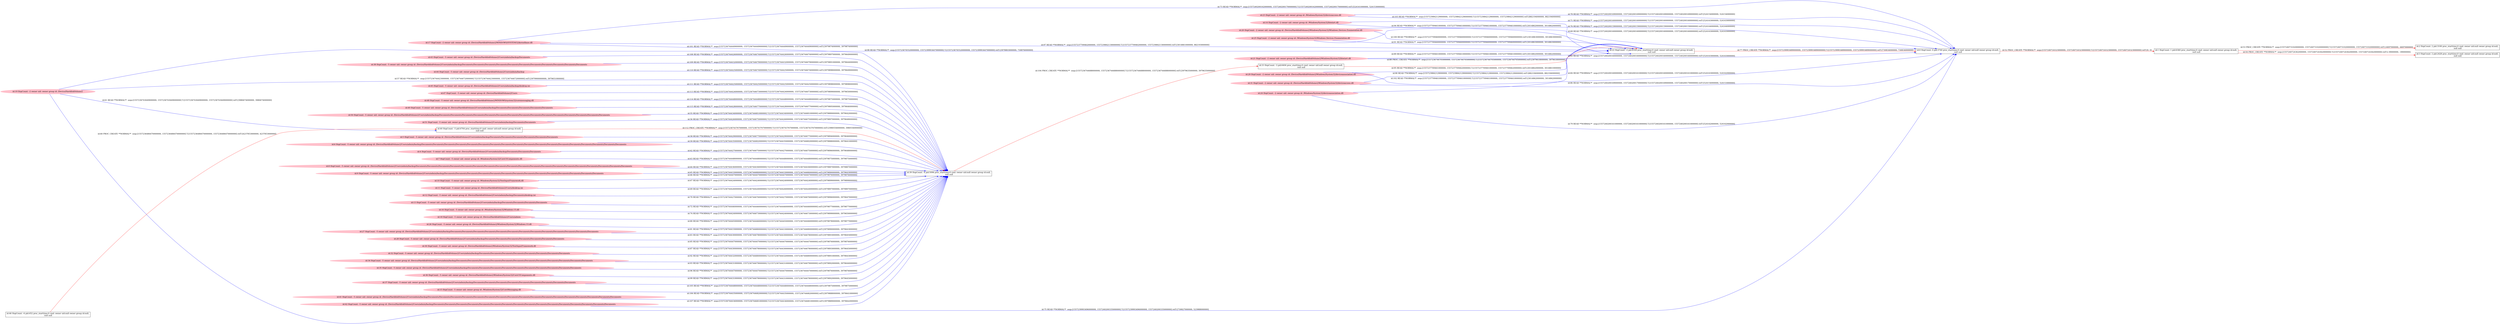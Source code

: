 digraph  {
rankdir=LR
"0"[color=black,label="id:0 HopCount: 0 pid:3740 proc_starttime:0 cmd: owner uid:null owner group id:null,\n null null", shape=box,style=solid];
"1"[color=black,label="id:1 HopCount: 1 pid:6360 proc_starttime:0 cmd: owner uid:null owner group id:null,\n null null", shape=box,style=solid];
"0" -> "1" [id=52,__obj="PROC_CREATE"color=red,label="id:52 PROC_CREATE **NORMAL**  seqs:[1557240724323000000, 1557240724323000000] T:[1557240724323000000, 1557240724323000000] relT:[0, 0]",style=solid];
"2"[color=black,label="id:2 HopCount: 2 pid:3100 proc_starttime:0 cmd: owner uid:null owner group id:null,\n null null", shape=box,style=solid];
"1" -> "2" [id=53,__obj="PROC_CREATE"color=red,label="id:53 PROC_CREATE **NORMAL**  seqs:[1557240731020000000, 1557240731020000000] T:[1557240731020000000, 1557240731020000000] relT:[-6697000000, -6697000000]",style=solid];
"3"[color=black,label="id:3 HopCount: 2 pid:2428 proc_starttime:0 cmd: owner uid:null owner group id:null,\n null null", shape=box,style=solid];
"1" -> "3" [id=54,__obj="PROC_CREATE"color=red,label="id:54 PROC_CREATE **NORMAL**  seqs:[1557240724362000000, 1557240724362000000] T:[1557240724362000000, 1557240724362000000] relT:[-39000000, -39000000]",style=solid];
"50"[color=pink,label="id:50 HopCount: -5 owner uid: owner group id: /Device/HarddiskVolume2/Users/admin/backup/Documents/Documents/Documents/Documents/Documents/Documents/Documents/Documents/Documents/Documents/Documents/Documents/Documents/Documents/Documents ", shape=oval,style=filled];
"39"[color=black,label="id:39 HopCount: -4 pid:5096 proc_starttime:0 cmd: owner uid:null owner group id:null,\n null null", shape=box,style=solid];
"50" -> "39" [id=55,__obj="READ"color=blue,label="id:55 READ **NORMAL**  seqs:[1557236744434000000, 1557236744681000000] T:[1557236744434000000, 1557236744681000000] relT:[3979889000000, 3979642000000]",style=solid];
"51"[color=pink,label="id:51 HopCount: -5 owner uid: owner group id: /Device/HarddiskVolume2/Users/admin/backup/Documents/Documents ", shape=oval,style=filled];
"51" -> "39" [id=56,__obj="READ"color=blue,label="id:56 READ **NORMAL**  seqs:[1557236744426000000, 1557236744675000000] T:[1557236744426000000, 1557236744675000000] relT:[3979897000000, 3979648000000]",style=solid];
"19"[color=pink,label="id:19 HopCount: -2 owner uid: owner group id: /Device/HarddiskVolume2 ", shape=oval,style=filled];
"19" -> "39" [id=57,__obj="READ"color=blue,label="id:57 READ **NORMAL**  seqs:[1557236744423000000, 1557236744672000000] T:[1557236744423000000, 1557236744672000000] relT:[3979900000000, 3979651000000]",style=solid];
"5"[color=pink,label="id:5 HopCount: -5 owner uid: owner group id: /Device/HarddiskVolume2/Users/admin/backup/Documents/Documents/Documents/Documents/Documents/Documents ", shape=oval,style=filled];
"5" -> "39" [id=58,__obj="READ"color=blue,label="id:58 READ **NORMAL**  seqs:[1557236744429000000, 1557236744677000000] T:[1557236744429000000, 1557236744677000000] relT:[3979894000000, 3979646000000]",style=solid];
"6"[color=pink,label="id:6 HopCount: -5 owner uid: owner group id: /Device/HarddiskVolume2/Users/admin/backup/Documents/Documents/Documents/Documents/Documents/Documents/Documents/Documents/Documents/Documents/Documents/Documents/Documents/Documents/Documents/Documents/Documents/Documents ", shape=oval,style=filled];
"6" -> "39" [id=59,__obj="READ"color=blue,label="id:59 READ **NORMAL**  seqs:[1557236744435000000, 1557236744682000000] T:[1557236744435000000, 1557236744682000000] relT:[3979888000000, 3979641000000]",style=solid];
"46"[color=black,label="id:46 HopCount: -6 pid:452 proc_starttime:0 cmd: owner uid:null owner group id:null,\n null null", shape=box,style=solid];
"40"[color=black,label="id:40 HopCount: -5 pid:4704 proc_starttime:0 cmd: owner uid:null owner group id:null,\n null null", shape=box,style=solid];
"46" -> "40" [id=60,__obj="PROC_CREATE"color=red,label="id:60 PROC_CREATE **NORMAL**  seqs:[1557236486470000000, 1557236486470000000] T:[1557236486470000000, 1557236486470000000] relT:[4237853000000, 4237853000000]",style=solid];
"19" -> "40" [id=61,__obj="READ"color=blue,label="id:61 READ **NORMAL**  seqs:[1557236743649000000, 1557236743649000000] T:[1557236743649000000, 1557236743649000000] relT:[3980674000000, 3980674000000]",style=solid];
"4"[color=pink,label="id:4 HopCount: -5 owner uid: owner group id: /Device/HarddiskVolume2/Users/admin/backup/Documents/Documents/Documents ", shape=oval,style=filled];
"4" -> "39" [id=62,__obj="READ"color=blue,label="id:62 READ **NORMAL**  seqs:[1557236744427000000, 1557236744675000000] T:[1557236744427000000, 1557236744675000000] relT:[3979896000000, 3979648000000]",style=solid];
"7"[color=pink,label="id:7 HopCount: -5 owner uid: owner group id: /Windows/System32/CoreUIComponents.dll ", shape=oval,style=filled];
"7" -> "39" [id=63,__obj="READ"color=blue,label="id:63 READ **NORMAL**  seqs:[1557236744448000000, 1557236744448000000] T:[1557236744448000000, 1557236744448000000] relT:[3979875000000, 3979875000000]",style=solid];
"8"[color=pink,label="id:8 HopCount: -5 owner uid: owner group id: /Device/HarddiskVolume2/Users/admin/backup/Documents/Documents/Documents/Documents/Documents/Documents/Documents/Documents/Documents/Documents/Documents/Documents/Documents/Documents/Documents/Documents/Documents/Documents/Documents ", shape=oval,style=filled];
"8" -> "39" [id=64,__obj="READ"color=blue,label="id:64 READ **NORMAL**  seqs:[1557236744436000000, 1557236744436000000] T:[1557236744436000000, 1557236744436000000] relT:[3979887000000, 3979887000000]",style=solid];
"9"[color=pink,label="id:9 HopCount: -5 owner uid: owner group id: /Device/HarddiskVolume2/Users/admin/backup/Documents/Documents/Documents/Documents/Documents/Documents/Documents/Documents/Documents/Documents/Documents/Documents/Documents/Documents ", shape=oval,style=filled];
"9" -> "39" [id=65,__obj="READ"color=blue,label="id:65 READ **NORMAL**  seqs:[1557236744433000000, 1557236744680000000] T:[1557236744433000000, 1557236744680000000] relT:[3979890000000, 3979643000000]",style=solid];
"10"[color=pink,label="id:10 HopCount: -5 owner uid: owner group id: /Windows/System32/TextInputFramework.dll ", shape=oval,style=filled];
"10" -> "39" [id=66,__obj="READ"color=blue,label="id:66 READ **NORMAL**  seqs:[1557236744447000000, 1557236744447000000] T:[1557236744447000000, 1557236744447000000] relT:[3979876000000, 3979876000000]",style=solid];
"11"[color=pink,label="id:11 HopCount: -5 owner uid: owner group id: /Device/HarddiskVolume2/Users/desktop.ini ", shape=oval,style=filled];
"11" -> "39" [id=67,__obj="READ"color=blue,label="id:67 READ **NORMAL**  seqs:[1557236744424000000, 1557236744424000000] T:[1557236744424000000, 1557236744424000000] relT:[3979899000000, 3979899000000]",style=solid];
"25"[color=pink,label="id:25 HopCount: -2 owner uid: owner group id: /Windows/System32/Windows.Devices.Enumeration.dll ", shape=oval,style=filled];
"25" -> "0" [id=68,__obj="READ"color=blue,label="id:68 READ **NORMAL**  seqs:[1557240200160000000, 1557240200160000000] T:[1557240200160000000, 1557240200160000000] relT:[524163000000, 524163000000]",style=solid];
"12"[color=pink,label="id:12 HopCount: -5 owner uid: owner group id: /Device/HarddiskVolume2/Users/admin/backup/Documents/desktop.ini ", shape=oval,style=filled];
"12" -> "39" [id=69,__obj="READ"color=blue,label="id:69 READ **NORMAL**  seqs:[1557236744426000000, 1557236744426000000] T:[1557236744426000000, 1557236744426000000] relT:[3979897000000, 3979897000000]",style=solid];
"13"[color=pink,label="id:13 HopCount: -5 owner uid: owner group id: /Device/HarddiskVolume2/Users/admin/backup/Documents/Documents/Documents/Documents ", shape=oval,style=filled];
"13" -> "39" [id=70,__obj="READ"color=blue,label="id:70 READ **NORMAL**  seqs:[1557236744427000000, 1557236744676000000] T:[1557236744427000000, 1557236744676000000] relT:[3979896000000, 3979647000000]",style=solid];
"14"[color=pink,label="id:14 HopCount: -2 owner uid: owner group id: /Windows/System32/biwinrt.dll ", shape=oval,style=filled];
"14" -> "0" [id=71,__obj="READ"color=blue,label="id:71 READ **NORMAL**  seqs:[1557240200160000000, 1557240200160000000] T:[1557240200160000000, 1557240200160000000] relT:[524163000000, 524163000000]",style=solid];
"16"[color=pink,label="id:16 HopCount: -5 owner uid: owner group id: /Windows/System32/Windows.UI.dll ", shape=oval,style=filled];
"16" -> "39" [id=72,__obj="READ"color=blue,label="id:72 READ **NORMAL**  seqs:[1557236744446000000, 1557236744446000000] T:[1557236744446000000, 1557236744446000000] relT:[3979877000000, 3979877000000]",style=solid];
"17"[color=pink,label="id:17 HopCount: -2 owner uid: owner group id: /Device/HarddiskVolume2/WINDOWS/SYSTEM32/kernelbase.dll ", shape=oval,style=filled];
"17" -> "0" [id=73,__obj="READ"color=blue,label="id:73 READ **NORMAL**  seqs:[1557240200162000000, 1557240200170000000] T:[1557240200162000000, 1557240200170000000] relT:[524161000000, 524153000000]",style=solid];
"18"[color=pink,label="id:18 HopCount: -5 owner uid: owner group id: /Device/HarddiskVolume2/Users/admin ", shape=oval,style=filled];
"18" -> "39" [id=74,__obj="READ"color=blue,label="id:74 READ **NORMAL**  seqs:[1557236744424000000, 1557236744673000000] T:[1557236744424000000, 1557236744673000000] relT:[3979899000000, 3979650000000]",style=solid];
"19" -> "0" [id=75,__obj="READ"color=blue,label="id:75 READ **NORMAL**  seqs:[1557239993496000000, 1557240200335000000] T:[1557239993496000000, 1557240200335000000] relT:[730827000000, 523988000000]",style=solid];
"20"[color=pink,label="id:20 HopCount: -2 owner uid: owner group id: /Device/HarddiskVolume2/Windows/System32/Windows.Devices.Enumeration.dll ", shape=oval,style=filled];
"20" -> "0" [id=76,__obj="READ"color=blue,label="id:76 READ **NORMAL**  seqs:[1557240200159000000, 1557240200159000000] T:[1557240200159000000, 1557240200159000000] relT:[524164000000, 524164000000]",style=solid];
"22"[color=black,label="id:22 HopCount: -2 pid:8164 proc_starttime:0 cmd: owner uid:null owner group id:null,\n null null", shape=box,style=solid];
"22" -> "0" [id=77,__obj="PROC_CREATE"color=red,label="id:77 PROC_CREATE **NORMAL**  seqs:[1557239993489000000, 1557239993489000000] T:[1557239993489000000, 1557239993489000000] relT:[730834000000, 730834000000]",style=solid];
"23"[color=pink,label="id:23 HopCount: -2 owner uid: owner group id: /Windows/System32/deviceaccess.dll ", shape=oval,style=filled];
"23" -> "0" [id=78,__obj="READ"color=blue,label="id:78 READ **NORMAL**  seqs:[1557240200169000000, 1557240200169000000] T:[1557240200169000000, 1557240200169000000] relT:[524154000000, 524154000000]",style=solid];
"24"[color=pink,label="id:24 HopCount: -2 owner uid: owner group id: /Windows/System32/deviceassociation.dll ", shape=oval,style=filled];
"24" -> "0" [id=79,__obj="READ"color=blue,label="id:79 READ **NORMAL**  seqs:[1557240200161000000, 1557240200161000000] T:[1557240200161000000, 1557240200161000000] relT:[524162000000, 524162000000]",style=solid];
"26"[color=pink,label="id:26 HopCount: -5 owner uid: owner group id: /Device/HarddiskVolume2/Windows/System32/Windows.UI.dll ", shape=oval,style=filled];
"26" -> "39" [id=80,__obj="READ"color=blue,label="id:80 READ **NORMAL**  seqs:[1557236744445000000, 1557236744446000000] T:[1557236744445000000, 1557236744446000000] relT:[3979878000000, 3979877000000]",style=solid];
"27"[color=pink,label="id:27 HopCount: -5 owner uid: owner group id: /Device/HarddiskVolume2/Users/admin/backup/Documents/Documents/Documents/Documents/Documents/Documents/Documents/Documents/Documents/Documents/Documents/Documents/Documents ", shape=oval,style=filled];
"27" -> "39" [id=81,__obj="READ"color=blue,label="id:81 READ **NORMAL**  seqs:[1557236744433000000, 1557236744680000000] T:[1557236744433000000, 1557236744680000000] relT:[3979890000000, 3979643000000]",style=solid];
"21"[color=pink,label="id:21 HopCount: -2 owner uid: owner group id: /Device/HarddiskVolume2/Windows/System32/biwinrt.dll ", shape=oval,style=filled];
"21" -> "0" [id=82,__obj="READ"color=blue,label="id:82 READ **NORMAL**  seqs:[1557240200160000000, 1557240200160000000] T:[1557240200160000000, 1557240200160000000] relT:[524163000000, 524163000000]",style=solid];
"28"[color=pink,label="id:28 HopCount: -5 owner uid: owner group id: /Device/HarddiskVolume2/Users/admin/backup/Documents/Documents/Documents/Documents/Documents/Documents/Documents ", shape=oval,style=filled];
"28" -> "39" [id=83,__obj="READ"color=blue,label="id:83 READ **NORMAL**  seqs:[1557236744430000000, 1557236744678000000] T:[1557236744430000000, 1557236744678000000] relT:[3979893000000, 3979645000000]",style=solid];
"29"[color=pink,label="id:29 HopCount: -2 owner uid: owner group id: /Device/HarddiskVolume2/Windows/System32/deviceassociation.dll ", shape=oval,style=filled];
"29" -> "0" [id=84,__obj="READ"color=blue,label="id:84 READ **NORMAL**  seqs:[1557240200160000000, 1557240200161000000] T:[1557240200160000000, 1557240200161000000] relT:[524163000000, 524162000000]",style=solid];
"30"[color=pink,label="id:30 HopCount: -5 owner uid: owner group id: /Device/HarddiskVolume2/Windows/System32/TextInputFramework.dll ", shape=oval,style=filled];
"30" -> "39" [id=85,__obj="READ"color=blue,label="id:85 READ **NORMAL**  seqs:[1557236744447000000, 1557236744447000000] T:[1557236744447000000, 1557236744447000000] relT:[3979876000000, 3979876000000]",style=solid];
"31"[color=pink,label="id:31 HopCount: -2 owner uid: owner group id: /Device/HarddiskVolume2/Windows/System32/deviceaccess.dll ", shape=oval,style=filled];
"31" -> "0" [id=86,__obj="READ"color=blue,label="id:86 READ **NORMAL**  seqs:[1557240200169000000, 1557240200170000000] T:[1557240200169000000, 1557240200170000000] relT:[524154000000, 524153000000]",style=solid];
"32"[color=pink,label="id:32 HopCount: -5 owner uid: owner group id: /Device/HarddiskVolume2/Users/admin/backup/Documents/Documents/Documents/Documents/Documents/Documents/Documents/Documents ", shape=oval,style=filled];
"32" -> "39" [id=87,__obj="READ"color=blue,label="id:87 READ **NORMAL**  seqs:[1557236744430000000, 1557236744678000000] T:[1557236744430000000, 1557236744678000000] relT:[3979893000000, 3979645000000]",style=solid];
"33"[color=black,label="id:33 HopCount: -3 pid:6404 proc_starttime:0 cmd: owner uid:null owner group id:null,\n null null", shape=box,style=solid];
"33" -> "22" [id=88,__obj="PROC_CREATE"color=red,label="id:88 PROC_CREATE **NORMAL**  seqs:[1557236744705000000, 1557236744705000000] T:[1557236744705000000, 1557236744705000000] relT:[3979618000000, 3979618000000]",style=solid];
"21" -> "22" [id=89,__obj="READ"color=blue,label="id:89 READ **NORMAL**  seqs:[1557237709461000000, 1557237709461000000] T:[1557237709461000000, 1557237709461000000] relT:[3014862000000, 3014862000000]",style=solid];
"31" -> "22" [id=90,__obj="READ"color=blue,label="id:90 READ **NORMAL**  seqs:[1557239842129000000, 1557239842129000000] T:[1557239842129000000, 1557239842129000000] relT:[882194000000, 882194000000]",style=solid];
"25" -> "22" [id=91,__obj="READ"color=blue,label="id:91 READ **NORMAL**  seqs:[1557237709460000000, 1557237709460000000] T:[1557237709460000000, 1557237709460000000] relT:[3014863000000, 3014863000000]",style=solid];
"34"[color=pink,label="id:34 HopCount: -5 owner uid: owner group id: /Device/HarddiskVolume2/Users/admin/backup/Documents/Documents/Documents/Documents/Documents/Documents/Documents/Documents/Documents/Documents/Documents/Documents ", shape=oval,style=filled];
"34" -> "39" [id=92,__obj="READ"color=blue,label="id:92 READ **NORMAL**  seqs:[1557236744432000000, 1557236744680000000] T:[1557236744432000000, 1557236744680000000] relT:[3979891000000, 3979643000000]",style=solid];
"35"[color=pink,label="id:35 HopCount: -5 owner uid: owner group id: /Device/HarddiskVolume2/Users/admin/backup/Documents/Documents/Documents/Documents/Documents/Documents/Documents/Documents/Documents/Documents ", shape=oval,style=filled];
"35" -> "39" [id=93,__obj="READ"color=blue,label="id:93 READ **NORMAL**  seqs:[1557236744431000000, 1557236744679000000] T:[1557236744431000000, 1557236744679000000] relT:[3979892000000, 3979644000000]",style=solid];
"14" -> "22" [id=94,__obj="READ"color=blue,label="id:94 READ **NORMAL**  seqs:[1557237709461000000, 1557237709461000000] T:[1557237709461000000, 1557237709461000000] relT:[3014862000000, 3014862000000]",style=solid];
"29" -> "22" [id=95,__obj="READ"color=blue,label="id:95 READ **NORMAL**  seqs:[1557237709461000000, 1557237709462000000] T:[1557237709461000000, 1557237709462000000] relT:[3014862000000, 3014861000000]",style=solid];
"36"[color=pink,label="id:36 HopCount: -5 owner uid: owner group id: /Device/HarddiskVolume2/Windows/System32/CoreUIComponents.dll ", shape=oval,style=filled];
"36" -> "39" [id=96,__obj="READ"color=blue,label="id:96 READ **NORMAL**  seqs:[1557236744447000000, 1557236744447000000] T:[1557236744447000000, 1557236744447000000] relT:[3979876000000, 3979876000000]",style=solid];
"17" -> "22" [id=97,__obj="READ"color=blue,label="id:97 READ **NORMAL**  seqs:[1557237709462000000, 1557239842130000000] T:[1557237709462000000, 1557239842130000000] relT:[3014861000000, 882193000000]",style=solid];
"19" -> "22" [id=98,__obj="READ"color=blue,label="id:98 READ **NORMAL**  seqs:[1557236745520000000, 1557239993447000000] T:[1557236745520000000, 1557239993447000000] relT:[3978803000000, 730876000000]",style=solid];
"37"[color=pink,label="id:37 HopCount: -5 owner uid: owner group id: /Device/HarddiskVolume2/Users/admin/backup/Documents/Documents/Documents/Documents/Documents/Documents/Documents/Documents/Documents ", shape=oval,style=filled];
"37" -> "39" [id=99,__obj="READ"color=blue,label="id:99 READ **NORMAL**  seqs:[1557236744431000000, 1557236744678000000] T:[1557236744431000000, 1557236744678000000] relT:[3979892000000, 3979645000000]",style=solid];
"20" -> "22" [id=100,__obj="READ"color=blue,label="id:100 READ **NORMAL**  seqs:[1557237709460000000, 1557237709460000000] T:[1557237709460000000, 1557237709460000000] relT:[3014863000000, 3014863000000]",style=solid];
"17" -> "39" [id=101,__obj="READ"color=blue,label="id:101 READ **NORMAL**  seqs:[1557236744449000000, 1557236744449000000] T:[1557236744449000000, 1557236744449000000] relT:[3979874000000, 3979874000000]",style=solid];
"24" -> "22" [id=102,__obj="READ"color=blue,label="id:102 READ **NORMAL**  seqs:[1557237709461000000, 1557237709461000000] T:[1557237709461000000, 1557237709461000000] relT:[3014862000000, 3014862000000]",style=solid];
"23" -> "22" [id=103,__obj="READ"color=blue,label="id:103 READ **NORMAL**  seqs:[1557239842129000000, 1557239842129000000] T:[1557239842129000000, 1557239842129000000] relT:[882194000000, 882194000000]",style=solid];
"39" -> "33" [id=104,__obj="PROC_CREATE"color=red,label="id:104 PROC_CREATE **NORMAL**  seqs:[1557236744688000000, 1557236744688000000] T:[1557236744688000000, 1557236744688000000] relT:[3979635000000, 3979635000000]",style=solid];
"15"[color=pink,label="id:15 HopCount: -5 owner uid: owner group id: /Windows/System32/CoreMessaging.dll ", shape=oval,style=filled];
"15" -> "39" [id=105,__obj="READ"color=blue,label="id:105 READ **NORMAL**  seqs:[1557236744448000000, 1557236744448000000] T:[1557236744448000000, 1557236744448000000] relT:[3979875000000, 3979875000000]",style=solid];
"41"[color=pink,label="id:41 HopCount: -5 owner uid: owner group id: /Device/HarddiskVolume2/Users/admin/backup/Documents/Documents/Documents/Documents/Documents/Documents/Documents/Documents/Documents/Documents/Documents/Documents/Documents/Documents/Documents/Documents/Documents ", shape=oval,style=filled];
"41" -> "39" [id=106,__obj="READ"color=blue,label="id:106 READ **NORMAL**  seqs:[1557236744435000000, 1557236744682000000] T:[1557236744435000000, 1557236744682000000] relT:[3979888000000, 3979641000000]",style=solid];
"42"[color=pink,label="id:42 HopCount: -5 owner uid: owner group id: /Device/HarddiskVolume2/Users/admin/backup/Documents/Documents/Documents/Documents/Documents/Documents/Documents/Documents/Documents/Documents/Documents/Documents/Documents/Documents/Documents/Documents ", shape=oval,style=filled];
"42" -> "39" [id=107,__obj="READ"color=blue,label="id:107 READ **NORMAL**  seqs:[1557236744434000000, 1557236744681000000] T:[1557236744434000000, 1557236744681000000] relT:[3979889000000, 3979642000000]",style=solid];
"43"[color=pink,label="id:43 HopCount: -5 owner uid: owner group id: /Device/HarddiskVolume2/Users/admin/backup/Documents ", shape=oval,style=filled];
"43" -> "39" [id=108,__obj="READ"color=blue,label="id:108 READ **NORMAL**  seqs:[1557236744426000000, 1557236744674000000] T:[1557236744426000000, 1557236744674000000] relT:[3979897000000, 3979649000000]",style=solid];
"38"[color=pink,label="id:38 HopCount: -5 owner uid: owner group id: /Device/HarddiskVolume2/Users/admin/backup/Documents/Documents/Documents/Documents/Documents/Documents/Documents/Documents/Documents/Documents/Documents ", shape=oval,style=filled];
"38" -> "39" [id=109,__obj="READ"color=blue,label="id:109 READ **NORMAL**  seqs:[1557236744432000000, 1557236744679000000] T:[1557236744432000000, 1557236744679000000] relT:[3979891000000, 3979644000000]",style=solid];
"44"[color=pink,label="id:44 HopCount: -5 owner uid: owner group id: /Device/HarddiskVolume2/Users/admin/backup ", shape=oval,style=filled];
"44" -> "39" [id=110,__obj="READ"color=blue,label="id:110 READ **NORMAL**  seqs:[1557236744425000000, 1557236744674000000] T:[1557236744425000000, 1557236744674000000] relT:[3979898000000, 3979649000000]",style=solid];
"45"[color=pink,label="id:45 HopCount: -5 owner uid: owner group id: /Device/HarddiskVolume2/Users/admin/backup/desktop.ini ", shape=oval,style=filled];
"45" -> "39" [id=111,__obj="READ"color=blue,label="id:111 READ **NORMAL**  seqs:[1557236744425000000, 1557236744425000000] T:[1557236744425000000, 1557236744425000000] relT:[3979898000000, 3979898000000]",style=solid];
"40" -> "39" [id=112,__obj="PROC_CREATE"color=red,label="id:112 PROC_CREATE **NORMAL**  seqs:[1557236743767000000, 1557236743767000000] T:[1557236743767000000, 1557236743767000000] relT:[3980556000000, 3980556000000]",style=solid];
"47"[color=pink,label="id:47 HopCount: -5 owner uid: owner group id: /Device/HarddiskVolume2/Users ", shape=oval,style=filled];
"47" -> "39" [id=113,__obj="READ"color=blue,label="id:113 READ **NORMAL**  seqs:[1557236744424000000, 1557236744673000000] T:[1557236744424000000, 1557236744673000000] relT:[3979899000000, 3979650000000]",style=solid];
"48"[color=pink,label="id:48 HopCount: -5 owner uid: owner group id: /Device/HarddiskVolume2/WINDOWS/system32/coremessaging.dll ", shape=oval,style=filled];
"48" -> "39" [id=114,__obj="READ"color=blue,label="id:114 READ **NORMAL**  seqs:[1557236744448000000, 1557236744448000000] T:[1557236744448000000, 1557236744448000000] relT:[3979875000000, 3979875000000]",style=solid];
"49"[color=pink,label="id:49 HopCount: -5 owner uid: owner group id: /Device/HarddiskVolume2/Users/admin/backup/Documents/Documents/Documents/Documents/Documents ", shape=oval,style=filled];
"49" -> "39" [id=115,__obj="READ"color=blue,label="id:115 READ **NORMAL**  seqs:[1557236744428000000, 1557236744677000000] T:[1557236744428000000, 1557236744677000000] relT:[3979895000000, 3979646000000]",style=solid];
}